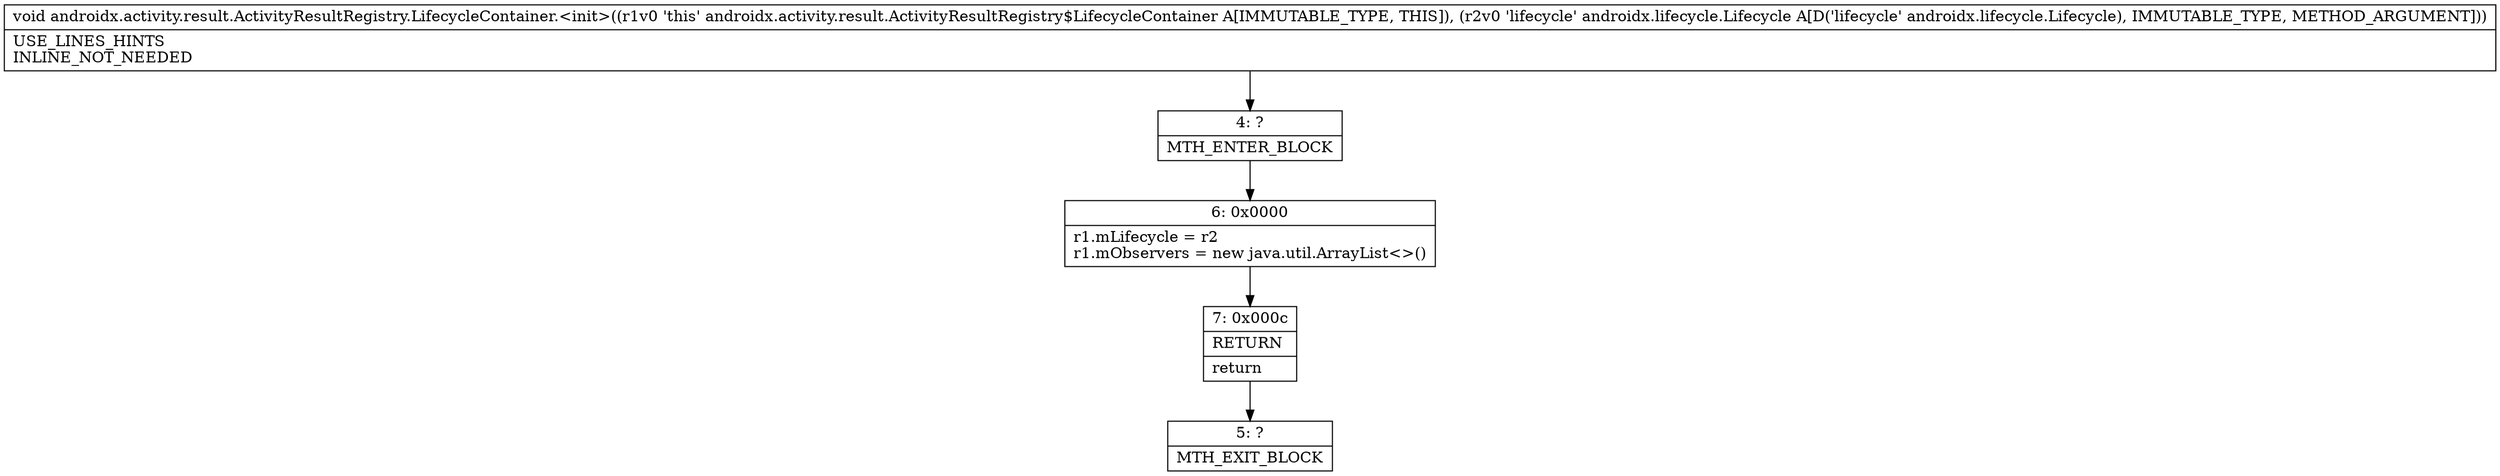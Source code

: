 digraph "CFG forandroidx.activity.result.ActivityResultRegistry.LifecycleContainer.\<init\>(Landroidx\/lifecycle\/Lifecycle;)V" {
Node_4 [shape=record,label="{4\:\ ?|MTH_ENTER_BLOCK\l}"];
Node_6 [shape=record,label="{6\:\ 0x0000|r1.mLifecycle = r2\lr1.mObservers = new java.util.ArrayList\<\>()\l}"];
Node_7 [shape=record,label="{7\:\ 0x000c|RETURN\l|return\l}"];
Node_5 [shape=record,label="{5\:\ ?|MTH_EXIT_BLOCK\l}"];
MethodNode[shape=record,label="{void androidx.activity.result.ActivityResultRegistry.LifecycleContainer.\<init\>((r1v0 'this' androidx.activity.result.ActivityResultRegistry$LifecycleContainer A[IMMUTABLE_TYPE, THIS]), (r2v0 'lifecycle' androidx.lifecycle.Lifecycle A[D('lifecycle' androidx.lifecycle.Lifecycle), IMMUTABLE_TYPE, METHOD_ARGUMENT]))  | USE_LINES_HINTS\lINLINE_NOT_NEEDED\l}"];
MethodNode -> Node_4;Node_4 -> Node_6;
Node_6 -> Node_7;
Node_7 -> Node_5;
}

